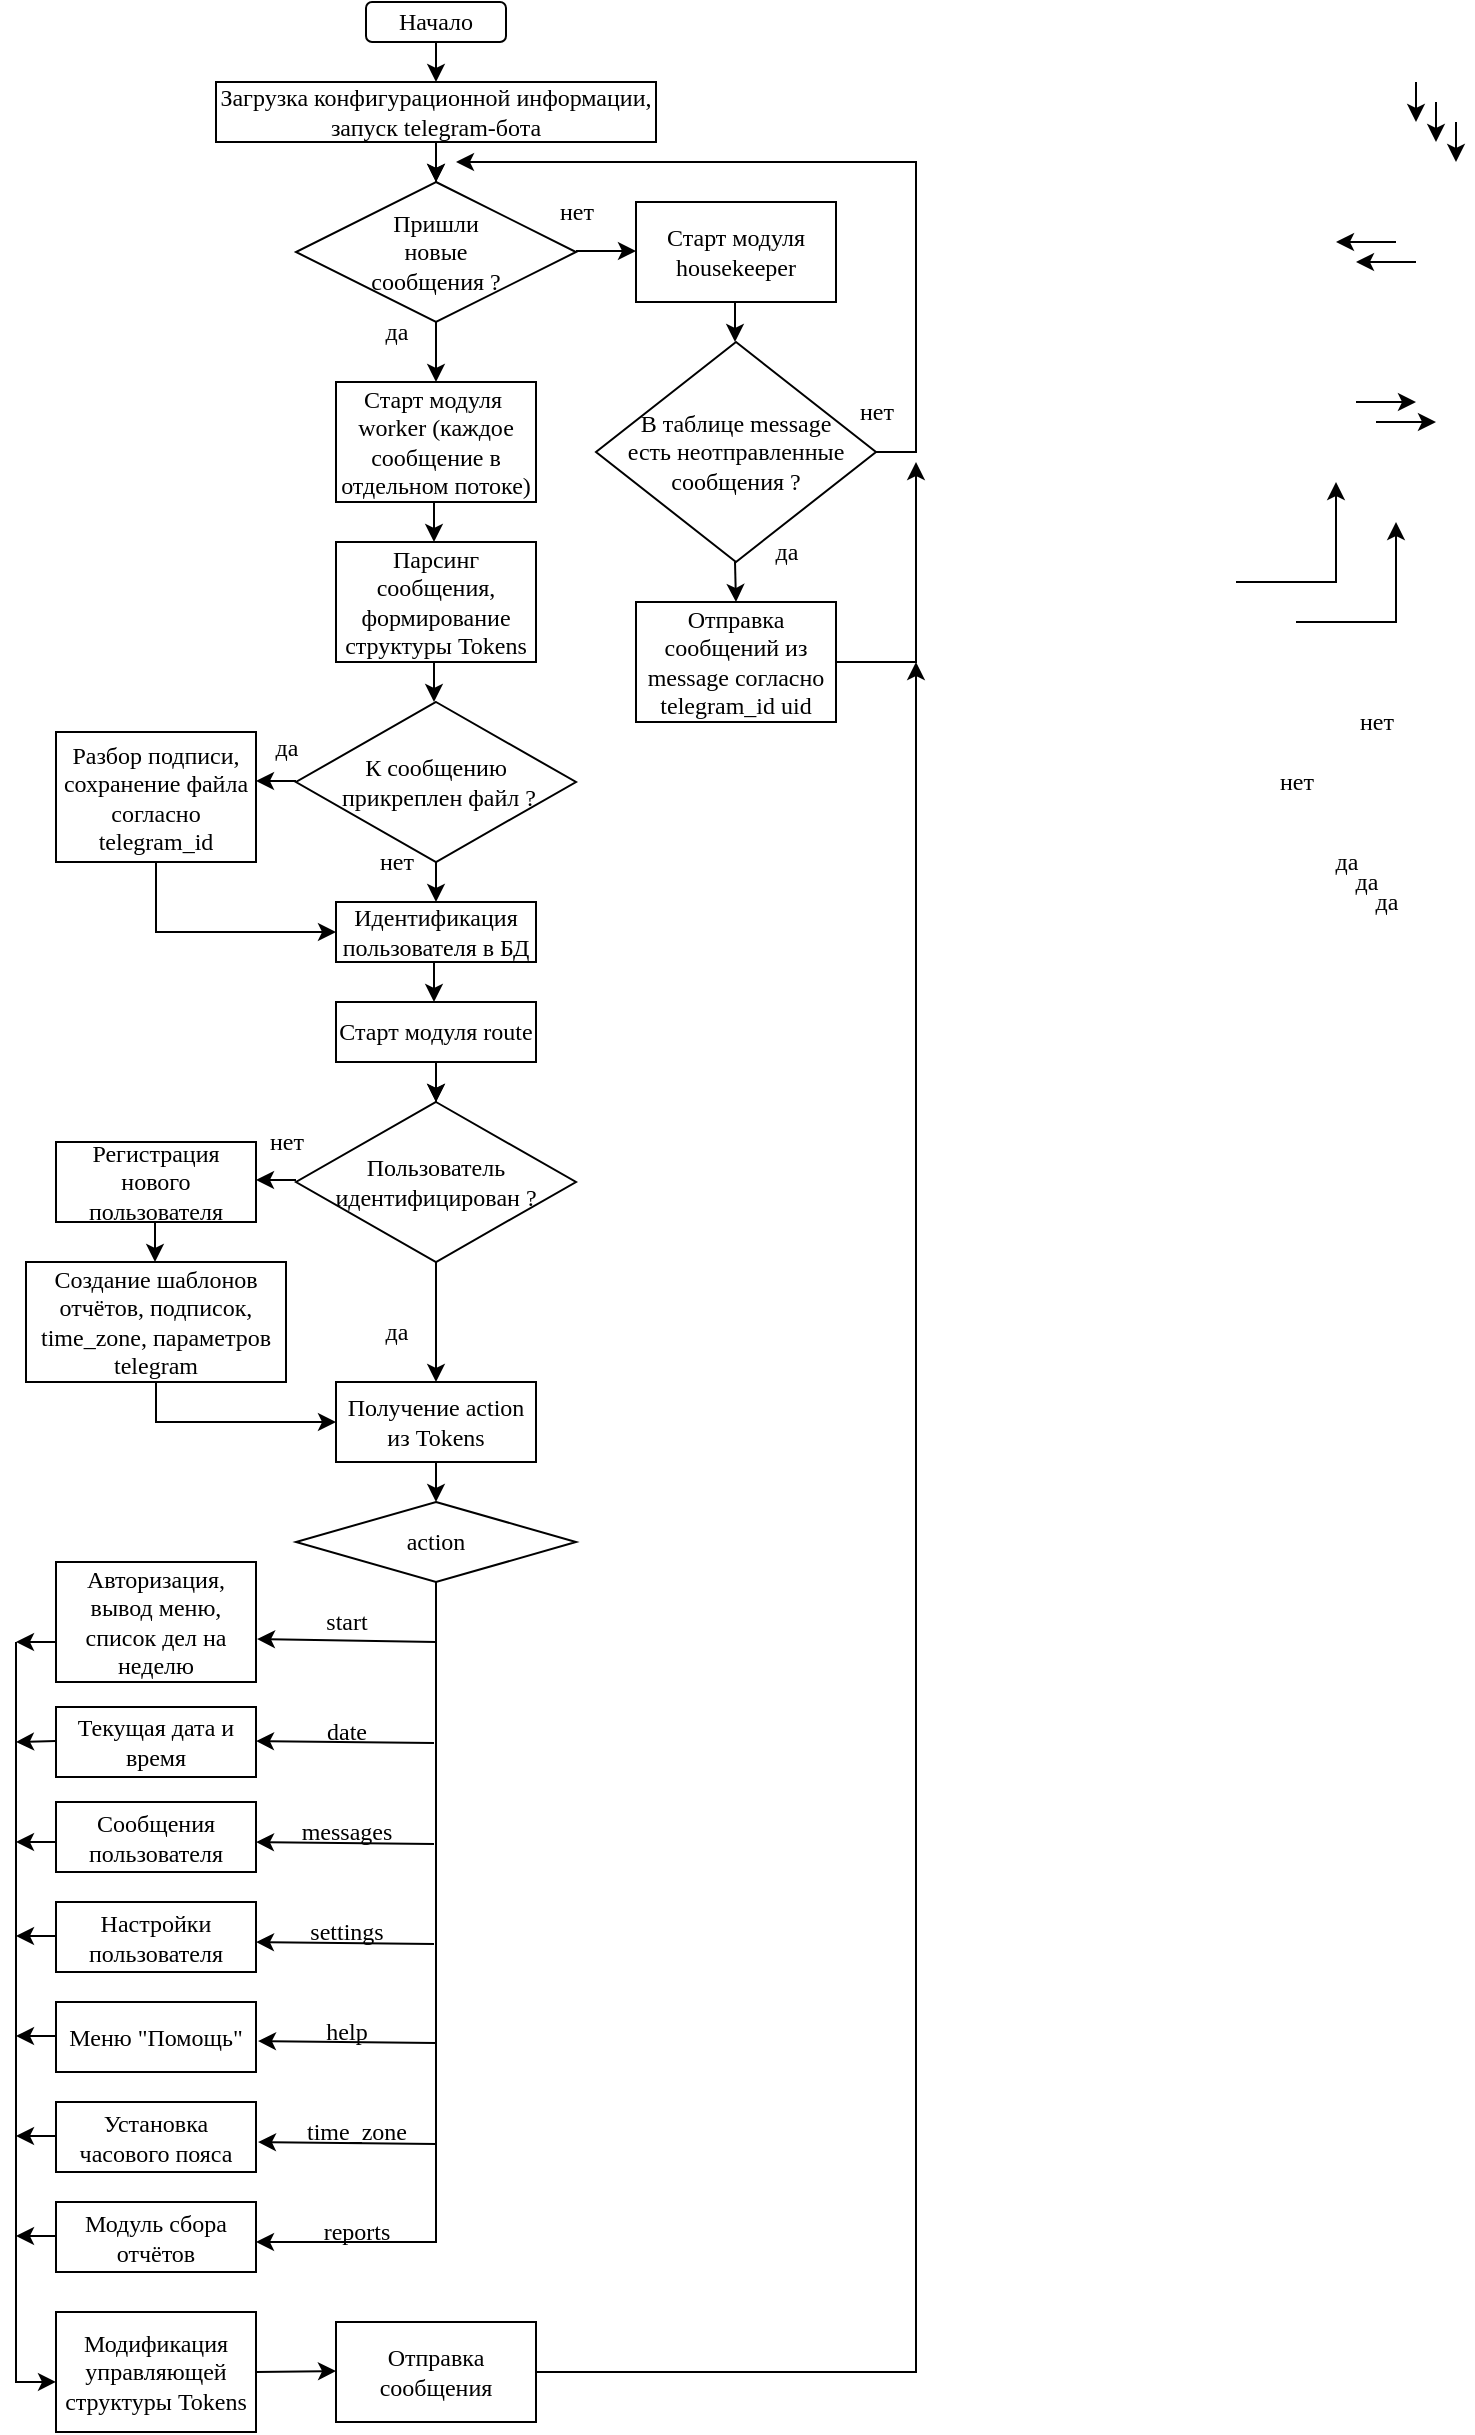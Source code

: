 <mxfile version="21.6.6" type="device">
  <diagram name="Page-1" id="b520641d-4fe3-3701-9064-5fc419738815">
    <mxGraphModel dx="1434" dy="758" grid="1" gridSize="10" guides="1" tooltips="1" connect="1" arrows="1" fold="1" page="1" pageScale="1" pageWidth="1100" pageHeight="850" background="none" math="0" shadow="0">
      <root>
        <mxCell id="0" />
        <mxCell id="1" parent="0" />
        <mxCell id="GydJiVa6w5yHV-AoEWcU-1" value="&lt;font style=&quot;font-size: 12px;&quot; face=&quot;Times New Roman&quot;&gt;Начало&lt;/font&gt;" style="rounded=1;whiteSpace=wrap;html=1;" parent="1" vertex="1">
          <mxGeometry x="515" y="80" width="70" height="20" as="geometry" />
        </mxCell>
        <mxCell id="GydJiVa6w5yHV-AoEWcU-9" value="" style="edgeStyle=orthogonalEdgeStyle;rounded=0;orthogonalLoop=1;jettySize=auto;html=1;" parent="1" source="GydJiVa6w5yHV-AoEWcU-2" target="GydJiVa6w5yHV-AoEWcU-3" edge="1">
          <mxGeometry relative="1" as="geometry" />
        </mxCell>
        <mxCell id="GydJiVa6w5yHV-AoEWcU-2" value="&lt;font style=&quot;font-size: 12px;&quot; face=&quot;Times New Roman&quot;&gt;Загрузка конфигурационной информации, запуск telegram-бота&lt;/font&gt;" style="rounded=0;whiteSpace=wrap;html=1;" parent="1" vertex="1">
          <mxGeometry x="440" y="120" width="220" height="30" as="geometry" />
        </mxCell>
        <mxCell id="GydJiVa6w5yHV-AoEWcU-3" value="&lt;font style=&quot;font-size: 12px;&quot; face=&quot;Times New Roman&quot;&gt;Пришли&lt;br&gt;новые &lt;br&gt;сообщения ?&lt;/font&gt;" style="rhombus;whiteSpace=wrap;html=1;" parent="1" vertex="1">
          <mxGeometry x="480" y="170" width="140" height="70" as="geometry" />
        </mxCell>
        <mxCell id="GydJiVa6w5yHV-AoEWcU-4" value="" style="endArrow=classic;html=1;rounded=0;" parent="1" edge="1">
          <mxGeometry width="50" height="50" relative="1" as="geometry">
            <mxPoint x="550" y="100" as="sourcePoint" />
            <mxPoint x="550" y="120" as="targetPoint" />
          </mxGeometry>
        </mxCell>
        <mxCell id="GydJiVa6w5yHV-AoEWcU-6" value="" style="endArrow=classic;html=1;rounded=0;" parent="1" edge="1">
          <mxGeometry width="50" height="50" relative="1" as="geometry">
            <mxPoint x="550" y="150" as="sourcePoint" />
            <mxPoint x="550" y="170" as="targetPoint" />
          </mxGeometry>
        </mxCell>
        <mxCell id="GydJiVa6w5yHV-AoEWcU-8" value="&lt;font style=&quot;font-size: 12px;&quot; face=&quot;Times New Roman&quot;&gt;Старт модуля housekeeper&lt;/font&gt;" style="rounded=0;whiteSpace=wrap;html=1;" parent="1" vertex="1">
          <mxGeometry x="650" y="180" width="100" height="50" as="geometry" />
        </mxCell>
        <mxCell id="GydJiVa6w5yHV-AoEWcU-10" value="" style="endArrow=classic;html=1;rounded=0;" parent="1" edge="1">
          <mxGeometry width="50" height="50" relative="1" as="geometry">
            <mxPoint x="699.5" y="230" as="sourcePoint" />
            <mxPoint x="699.5" y="250" as="targetPoint" />
          </mxGeometry>
        </mxCell>
        <mxCell id="GydJiVa6w5yHV-AoEWcU-11" value="" style="endArrow=classic;html=1;rounded=0;entryX=0.5;entryY=0;entryDx=0;entryDy=0;" parent="1" target="GydJiVa6w5yHV-AoEWcU-38" edge="1">
          <mxGeometry width="50" height="50" relative="1" as="geometry">
            <mxPoint x="550" y="240" as="sourcePoint" />
            <mxPoint x="550" y="260" as="targetPoint" />
          </mxGeometry>
        </mxCell>
        <mxCell id="GydJiVa6w5yHV-AoEWcU-12" value="" style="endArrow=classic;html=1;rounded=0;" parent="1" edge="1">
          <mxGeometry width="50" height="50" relative="1" as="geometry">
            <mxPoint x="699.5" y="360" as="sourcePoint" />
            <mxPoint x="700" y="380" as="targetPoint" />
          </mxGeometry>
        </mxCell>
        <mxCell id="GydJiVa6w5yHV-AoEWcU-13" value="" style="endArrow=classic;html=1;rounded=0;" parent="1" edge="1">
          <mxGeometry width="50" height="50" relative="1" as="geometry">
            <mxPoint x="1030" y="200" as="sourcePoint" />
            <mxPoint x="1000" y="200" as="targetPoint" />
          </mxGeometry>
        </mxCell>
        <mxCell id="GydJiVa6w5yHV-AoEWcU-14" value="" style="endArrow=classic;html=1;rounded=0;" parent="1" edge="1">
          <mxGeometry width="50" height="50" relative="1" as="geometry">
            <mxPoint x="480" y="669" as="sourcePoint" />
            <mxPoint x="460" y="669" as="targetPoint" />
          </mxGeometry>
        </mxCell>
        <mxCell id="GydJiVa6w5yHV-AoEWcU-15" value="" style="endArrow=classic;html=1;rounded=0;" parent="1" edge="1">
          <mxGeometry width="50" height="50" relative="1" as="geometry">
            <mxPoint x="480" y="469.5" as="sourcePoint" />
            <mxPoint x="460" y="469.5" as="targetPoint" />
          </mxGeometry>
        </mxCell>
        <mxCell id="GydJiVa6w5yHV-AoEWcU-16" value="" style="endArrow=classic;html=1;rounded=0;" parent="1" edge="1">
          <mxGeometry width="50" height="50" relative="1" as="geometry">
            <mxPoint x="620" y="204.5" as="sourcePoint" />
            <mxPoint x="650" y="204.5" as="targetPoint" />
          </mxGeometry>
        </mxCell>
        <mxCell id="GydJiVa6w5yHV-AoEWcU-17" value="" style="endArrow=classic;html=1;rounded=0;" parent="1" edge="1">
          <mxGeometry width="50" height="50" relative="1" as="geometry">
            <mxPoint x="1010" y="280" as="sourcePoint" />
            <mxPoint x="1040" y="280" as="targetPoint" />
          </mxGeometry>
        </mxCell>
        <mxCell id="GydJiVa6w5yHV-AoEWcU-18" value="" style="endArrow=classic;html=1;rounded=0;" parent="1" edge="1">
          <mxGeometry width="50" height="50" relative="1" as="geometry">
            <mxPoint x="1020" y="290" as="sourcePoint" />
            <mxPoint x="1050" y="290" as="targetPoint" />
          </mxGeometry>
        </mxCell>
        <mxCell id="GydJiVa6w5yHV-AoEWcU-19" value="&lt;font style=&quot;font-size: 12px;&quot; face=&quot;Times New Roman&quot;&gt;&lt;span style=&quot;&quot;&gt;В таблице message&lt;br&gt;&lt;/span&gt;есть неотправленные сообщения ?&lt;/font&gt;" style="rhombus;whiteSpace=wrap;html=1;" parent="1" vertex="1">
          <mxGeometry x="630" y="250" width="140" height="110" as="geometry" />
        </mxCell>
        <mxCell id="GydJiVa6w5yHV-AoEWcU-20" value="&lt;font face=&quot;Times New Roman&quot;&gt;нет&lt;/font&gt;" style="text;html=1;align=center;verticalAlign=middle;resizable=0;points=[];autosize=1;strokeColor=none;fillColor=none;" parent="1" vertex="1">
          <mxGeometry x="1000" y="425" width="40" height="30" as="geometry" />
        </mxCell>
        <mxCell id="GydJiVa6w5yHV-AoEWcU-21" value="&lt;font face=&quot;Times New Roman&quot;&gt;нет&lt;/font&gt;" style="text;html=1;align=center;verticalAlign=middle;resizable=0;points=[];autosize=1;strokeColor=none;fillColor=none;" parent="1" vertex="1">
          <mxGeometry x="960" y="455" width="40" height="30" as="geometry" />
        </mxCell>
        <mxCell id="GydJiVa6w5yHV-AoEWcU-22" value="&lt;font face=&quot;Times New Roman&quot;&gt;нет&lt;/font&gt;" style="text;html=1;align=center;verticalAlign=middle;resizable=0;points=[];autosize=1;strokeColor=none;fillColor=none;" parent="1" vertex="1">
          <mxGeometry x="750" y="270" width="40" height="30" as="geometry" />
        </mxCell>
        <mxCell id="GydJiVa6w5yHV-AoEWcU-23" value="&lt;font face=&quot;Times New Roman&quot;&gt;нет&lt;/font&gt;" style="text;html=1;align=center;verticalAlign=middle;resizable=0;points=[];autosize=1;strokeColor=none;fillColor=none;" parent="1" vertex="1">
          <mxGeometry x="600" y="170" width="40" height="30" as="geometry" />
        </mxCell>
        <mxCell id="GydJiVa6w5yHV-AoEWcU-24" value="&lt;font face=&quot;Times New Roman&quot;&gt;да&lt;/font&gt;" style="text;html=1;align=center;verticalAlign=middle;resizable=0;points=[];autosize=1;strokeColor=none;fillColor=none;" parent="1" vertex="1">
          <mxGeometry x="990" y="495" width="30" height="30" as="geometry" />
        </mxCell>
        <mxCell id="GydJiVa6w5yHV-AoEWcU-25" value="&lt;font face=&quot;Times New Roman&quot;&gt;да&lt;/font&gt;" style="text;html=1;align=center;verticalAlign=middle;resizable=0;points=[];autosize=1;strokeColor=none;fillColor=none;" parent="1" vertex="1">
          <mxGeometry x="710" y="340" width="30" height="30" as="geometry" />
        </mxCell>
        <mxCell id="GydJiVa6w5yHV-AoEWcU-26" value="&lt;font face=&quot;Times New Roman&quot;&gt;да&lt;/font&gt;" style="text;html=1;align=center;verticalAlign=middle;resizable=0;points=[];autosize=1;strokeColor=none;fillColor=none;" parent="1" vertex="1">
          <mxGeometry x="460" y="437.5" width="30" height="30" as="geometry" />
        </mxCell>
        <mxCell id="GydJiVa6w5yHV-AoEWcU-27" value="&lt;font face=&quot;Times New Roman&quot;&gt;да&lt;/font&gt;" style="text;html=1;align=center;verticalAlign=middle;resizable=0;points=[];autosize=1;strokeColor=none;fillColor=none;" parent="1" vertex="1">
          <mxGeometry x="515" y="230" width="30" height="30" as="geometry" />
        </mxCell>
        <mxCell id="GydJiVa6w5yHV-AoEWcU-29" value="" style="edgeStyle=elbowEdgeStyle;elbow=horizontal;endArrow=classic;html=1;curved=0;rounded=0;endSize=6;startSize=6;exitX=1;exitY=0.5;exitDx=0;exitDy=0;" parent="1" source="GydJiVa6w5yHV-AoEWcU-19" edge="1">
          <mxGeometry width="50" height="50" relative="1" as="geometry">
            <mxPoint x="770" y="220" as="sourcePoint" />
            <mxPoint x="560" y="160" as="targetPoint" />
            <Array as="points">
              <mxPoint x="790" y="240" />
            </Array>
          </mxGeometry>
        </mxCell>
        <mxCell id="GydJiVa6w5yHV-AoEWcU-30" value="" style="endArrow=classic;html=1;rounded=0;" parent="1" edge="1">
          <mxGeometry width="50" height="50" relative="1" as="geometry">
            <mxPoint x="549" y="330" as="sourcePoint" />
            <mxPoint x="549" y="350" as="targetPoint" />
          </mxGeometry>
        </mxCell>
        <mxCell id="GydJiVa6w5yHV-AoEWcU-31" value="" style="endArrow=classic;html=1;rounded=0;" parent="1" edge="1">
          <mxGeometry width="50" height="50" relative="1" as="geometry">
            <mxPoint x="549" y="410" as="sourcePoint" />
            <mxPoint x="549" y="430" as="targetPoint" />
          </mxGeometry>
        </mxCell>
        <mxCell id="GydJiVa6w5yHV-AoEWcU-33" value="&lt;font face=&quot;Times New Roman&quot;&gt;Отправка сообщений из message согласно telegram_id uid&lt;/font&gt;" style="rounded=0;whiteSpace=wrap;html=1;" parent="1" vertex="1">
          <mxGeometry x="650" y="380" width="100" height="60" as="geometry" />
        </mxCell>
        <mxCell id="GydJiVa6w5yHV-AoEWcU-34" value="" style="edgeStyle=segmentEdgeStyle;endArrow=classic;html=1;curved=0;rounded=0;endSize=6;startSize=6;" parent="1" edge="1">
          <mxGeometry width="50" height="50" relative="1" as="geometry">
            <mxPoint x="750" y="410" as="sourcePoint" />
            <mxPoint x="790" y="310" as="targetPoint" />
            <Array as="points">
              <mxPoint x="790" y="410" />
              <mxPoint x="790" y="360" />
            </Array>
          </mxGeometry>
        </mxCell>
        <mxCell id="GydJiVa6w5yHV-AoEWcU-35" value="" style="edgeStyle=segmentEdgeStyle;endArrow=classic;html=1;curved=0;rounded=0;endSize=6;startSize=6;" parent="1" edge="1">
          <mxGeometry width="50" height="50" relative="1" as="geometry">
            <mxPoint x="950" y="370" as="sourcePoint" />
            <mxPoint x="1000" y="320" as="targetPoint" />
          </mxGeometry>
        </mxCell>
        <mxCell id="GydJiVa6w5yHV-AoEWcU-36" value="" style="edgeStyle=segmentEdgeStyle;endArrow=classic;html=1;curved=0;rounded=0;endSize=6;startSize=6;" parent="1" edge="1">
          <mxGeometry width="50" height="50" relative="1" as="geometry">
            <mxPoint x="980" y="390" as="sourcePoint" />
            <mxPoint x="1030" y="340" as="targetPoint" />
          </mxGeometry>
        </mxCell>
        <mxCell id="GydJiVa6w5yHV-AoEWcU-37" value="" style="edgeStyle=segmentEdgeStyle;endArrow=classic;html=1;curved=0;rounded=0;endSize=6;startSize=6;exitX=1;exitY=0.5;exitDx=0;exitDy=0;" parent="1" source="GydJiVa6w5yHV-AoEWcU-51" edge="1">
          <mxGeometry width="50" height="50" relative="1" as="geometry">
            <mxPoint x="740" y="740" as="sourcePoint" />
            <mxPoint x="790" y="410" as="targetPoint" />
            <Array as="points">
              <mxPoint x="790" y="1265" />
            </Array>
          </mxGeometry>
        </mxCell>
        <mxCell id="GydJiVa6w5yHV-AoEWcU-38" value="&lt;font style=&quot;font-size: 12px;&quot; face=&quot;Times New Roman&quot;&gt;Старт модуля&amp;nbsp; worker (каждое сообщение в отдельном потоке)&lt;/font&gt;" style="rounded=0;whiteSpace=wrap;html=1;" parent="1" vertex="1">
          <mxGeometry x="500" y="270" width="100" height="60" as="geometry" />
        </mxCell>
        <mxCell id="GydJiVa6w5yHV-AoEWcU-39" value="&lt;font style=&quot;font-size: 12px;&quot; face=&quot;Times New Roman&quot;&gt;Парсинг сообщения, формирование структуры Tokens&lt;/font&gt;" style="rounded=0;whiteSpace=wrap;html=1;" parent="1" vertex="1">
          <mxGeometry x="500" y="350" width="100" height="60" as="geometry" />
        </mxCell>
        <mxCell id="GydJiVa6w5yHV-AoEWcU-40" value="&lt;font face=&quot;Times New Roman&quot;&gt;К сообщению&lt;br&gt;&amp;nbsp;прикреплен файл ?&lt;/font&gt;" style="rhombus;whiteSpace=wrap;html=1;" parent="1" vertex="1">
          <mxGeometry x="480" y="430" width="140" height="80" as="geometry" />
        </mxCell>
        <mxCell id="GydJiVa6w5yHV-AoEWcU-43" value="" style="endArrow=classic;html=1;rounded=0;" parent="1" edge="1">
          <mxGeometry width="50" height="50" relative="1" as="geometry">
            <mxPoint x="1040" y="120" as="sourcePoint" />
            <mxPoint x="1040" y="140" as="targetPoint" />
          </mxGeometry>
        </mxCell>
        <mxCell id="GydJiVa6w5yHV-AoEWcU-44" value="" style="endArrow=classic;html=1;rounded=0;" parent="1" edge="1">
          <mxGeometry width="50" height="50" relative="1" as="geometry">
            <mxPoint x="1050" y="130" as="sourcePoint" />
            <mxPoint x="1050" y="150" as="targetPoint" />
          </mxGeometry>
        </mxCell>
        <mxCell id="GydJiVa6w5yHV-AoEWcU-45" value="" style="endArrow=classic;html=1;rounded=0;" parent="1" edge="1">
          <mxGeometry width="50" height="50" relative="1" as="geometry">
            <mxPoint x="550" y="510" as="sourcePoint" />
            <mxPoint x="550" y="530" as="targetPoint" />
          </mxGeometry>
        </mxCell>
        <mxCell id="GydJiVa6w5yHV-AoEWcU-46" value="&lt;font style=&quot;font-size: 12px;&quot; face=&quot;Times New Roman&quot;&gt;Разбор подписи, сохранение файла согласно telegram_id&lt;/font&gt;" style="rounded=0;whiteSpace=wrap;html=1;" parent="1" vertex="1">
          <mxGeometry x="360" y="445" width="100" height="65" as="geometry" />
        </mxCell>
        <mxCell id="GydJiVa6w5yHV-AoEWcU-47" value="&lt;font face=&quot;Times New Roman&quot;&gt;да&lt;/font&gt;" style="text;html=1;align=center;verticalAlign=middle;resizable=0;points=[];autosize=1;strokeColor=none;fillColor=none;" parent="1" vertex="1">
          <mxGeometry x="1000" y="505" width="30" height="30" as="geometry" />
        </mxCell>
        <mxCell id="GydJiVa6w5yHV-AoEWcU-48" value="&lt;font face=&quot;Times New Roman&quot;&gt;да&lt;/font&gt;" style="text;html=1;align=center;verticalAlign=middle;resizable=0;points=[];autosize=1;strokeColor=none;fillColor=none;" parent="1" vertex="1">
          <mxGeometry x="1010" y="515" width="30" height="30" as="geometry" />
        </mxCell>
        <mxCell id="GydJiVa6w5yHV-AoEWcU-49" value="&lt;font face=&quot;Times New Roman&quot;&gt;да&lt;/font&gt;" style="text;html=1;align=center;verticalAlign=middle;resizable=0;points=[];autosize=1;strokeColor=none;fillColor=none;" parent="1" vertex="1">
          <mxGeometry x="515" y="730" width="30" height="30" as="geometry" />
        </mxCell>
        <mxCell id="GydJiVa6w5yHV-AoEWcU-50" value="&lt;font face=&quot;Times New Roman&quot;&gt;нет&lt;/font&gt;" style="text;html=1;align=center;verticalAlign=middle;resizable=0;points=[];autosize=1;strokeColor=none;fillColor=none;" parent="1" vertex="1">
          <mxGeometry x="510" y="495" width="40" height="30" as="geometry" />
        </mxCell>
        <mxCell id="GydJiVa6w5yHV-AoEWcU-51" value="&lt;font style=&quot;font-size: 12px;&quot; face=&quot;Times New Roman&quot;&gt;Отправка сообщения&lt;/font&gt;" style="rounded=0;whiteSpace=wrap;html=1;" parent="1" vertex="1">
          <mxGeometry x="500" y="1240" width="100" height="50" as="geometry" />
        </mxCell>
        <mxCell id="GydJiVa6w5yHV-AoEWcU-52" value="&lt;font style=&quot;font-size: 12px;&quot; face=&quot;Times New Roman&quot;&gt;Идентификация пользователя в БД&lt;/font&gt;" style="rounded=0;whiteSpace=wrap;html=1;" parent="1" vertex="1">
          <mxGeometry x="500" y="530" width="100" height="30" as="geometry" />
        </mxCell>
        <mxCell id="GydJiVa6w5yHV-AoEWcU-53" value="" style="edgeStyle=segmentEdgeStyle;endArrow=classic;html=1;curved=0;rounded=0;endSize=6;startSize=6;exitX=0.25;exitY=1;exitDx=0;exitDy=0;entryX=0;entryY=0.5;entryDx=0;entryDy=0;" parent="1" source="GydJiVa6w5yHV-AoEWcU-46" target="GydJiVa6w5yHV-AoEWcU-52" edge="1">
          <mxGeometry width="50" height="50" relative="1" as="geometry">
            <mxPoint x="390" y="590" as="sourcePoint" />
            <mxPoint x="440" y="540" as="targetPoint" />
            <Array as="points">
              <mxPoint x="410" y="510" />
              <mxPoint x="410" y="545" />
            </Array>
          </mxGeometry>
        </mxCell>
        <mxCell id="GydJiVa6w5yHV-AoEWcU-54" value="" style="edgeStyle=segmentEdgeStyle;endArrow=classic;html=1;curved=0;rounded=0;endSize=6;startSize=6;entryX=0;entryY=0.5;entryDx=0;entryDy=0;exitX=0.5;exitY=1;exitDx=0;exitDy=0;" parent="1" source="GydJiVa6w5yHV-AoEWcU-66" target="GydJiVa6w5yHV-AoEWcU-64" edge="1">
          <mxGeometry width="50" height="50" relative="1" as="geometry">
            <mxPoint x="405" y="830" as="sourcePoint" />
            <mxPoint x="455" y="780" as="targetPoint" />
            <Array as="points">
              <mxPoint x="410" y="790" />
            </Array>
          </mxGeometry>
        </mxCell>
        <mxCell id="GydJiVa6w5yHV-AoEWcU-67" value="" style="edgeStyle=orthogonalEdgeStyle;rounded=0;orthogonalLoop=1;jettySize=auto;html=1;" parent="1" source="GydJiVa6w5yHV-AoEWcU-55" target="GydJiVa6w5yHV-AoEWcU-58" edge="1">
          <mxGeometry relative="1" as="geometry" />
        </mxCell>
        <mxCell id="GydJiVa6w5yHV-AoEWcU-55" value="&lt;font style=&quot;font-size: 12px;&quot; face=&quot;Times New Roman&quot;&gt;Старт модуля route&lt;/font&gt;" style="rounded=0;whiteSpace=wrap;html=1;" parent="1" vertex="1">
          <mxGeometry x="500" y="580" width="100" height="30" as="geometry" />
        </mxCell>
        <mxCell id="GydJiVa6w5yHV-AoEWcU-56" value="" style="endArrow=classic;html=1;rounded=0;" parent="1" edge="1">
          <mxGeometry width="50" height="50" relative="1" as="geometry">
            <mxPoint x="1060" y="140" as="sourcePoint" />
            <mxPoint x="1060" y="160" as="targetPoint" />
          </mxGeometry>
        </mxCell>
        <mxCell id="GydJiVa6w5yHV-AoEWcU-57" value="" style="endArrow=classic;html=1;rounded=0;" parent="1" edge="1">
          <mxGeometry width="50" height="50" relative="1" as="geometry">
            <mxPoint x="549" y="560" as="sourcePoint" />
            <mxPoint x="549" y="580" as="targetPoint" />
          </mxGeometry>
        </mxCell>
        <mxCell id="GydJiVa6w5yHV-AoEWcU-58" value="&lt;font face=&quot;Times New Roman&quot;&gt;Пользователь идентифицирован ?&lt;/font&gt;" style="rhombus;whiteSpace=wrap;html=1;" parent="1" vertex="1">
          <mxGeometry x="480" y="630" width="140" height="80" as="geometry" />
        </mxCell>
        <mxCell id="GydJiVa6w5yHV-AoEWcU-59" value="&lt;font face=&quot;Times New Roman&quot;&gt;нет&lt;/font&gt;" style="text;html=1;align=center;verticalAlign=middle;resizable=0;points=[];autosize=1;strokeColor=none;fillColor=none;" parent="1" vertex="1">
          <mxGeometry x="455" y="635" width="40" height="30" as="geometry" />
        </mxCell>
        <mxCell id="GydJiVa6w5yHV-AoEWcU-60" value="&lt;font style=&quot;font-size: 12px;&quot; face=&quot;Times New Roman&quot;&gt;Регистрация нового пользователя&lt;/font&gt;" style="rounded=0;whiteSpace=wrap;html=1;" parent="1" vertex="1">
          <mxGeometry x="360" y="650" width="100" height="40" as="geometry" />
        </mxCell>
        <mxCell id="GydJiVa6w5yHV-AoEWcU-61" value="" style="endArrow=classic;html=1;rounded=0;" parent="1" edge="1">
          <mxGeometry width="50" height="50" relative="1" as="geometry">
            <mxPoint x="550" y="610" as="sourcePoint" />
            <mxPoint x="550" y="630" as="targetPoint" />
          </mxGeometry>
        </mxCell>
        <mxCell id="GydJiVa6w5yHV-AoEWcU-63" value="" style="endArrow=classic;html=1;rounded=0;exitX=0.5;exitY=1;exitDx=0;exitDy=0;entryX=0.5;entryY=0;entryDx=0;entryDy=0;" parent="1" source="GydJiVa6w5yHV-AoEWcU-58" target="GydJiVa6w5yHV-AoEWcU-64" edge="1">
          <mxGeometry width="50" height="50" relative="1" as="geometry">
            <mxPoint x="550" y="730" as="sourcePoint" />
            <mxPoint x="550" y="760" as="targetPoint" />
          </mxGeometry>
        </mxCell>
        <mxCell id="GydJiVa6w5yHV-AoEWcU-64" value="&lt;font style=&quot;font-size: 12px;&quot; face=&quot;Times New Roman&quot;&gt;Получение action из Tokens&lt;/font&gt;" style="rounded=0;whiteSpace=wrap;html=1;" parent="1" vertex="1">
          <mxGeometry x="500" y="770" width="100" height="40" as="geometry" />
        </mxCell>
        <mxCell id="GydJiVa6w5yHV-AoEWcU-66" value="&lt;font face=&quot;Times New Roman&quot;&gt;Создание шаблонов отчётов, подписок, time_zone, параметров telegram&lt;/font&gt;" style="rounded=0;whiteSpace=wrap;html=1;" parent="1" vertex="1">
          <mxGeometry x="345" y="710" width="130" height="60" as="geometry" />
        </mxCell>
        <mxCell id="GydJiVa6w5yHV-AoEWcU-68" value="" style="endArrow=classic;html=1;rounded=0;" parent="1" edge="1">
          <mxGeometry width="50" height="50" relative="1" as="geometry">
            <mxPoint x="409.5" y="690" as="sourcePoint" />
            <mxPoint x="409.5" y="710" as="targetPoint" />
          </mxGeometry>
        </mxCell>
        <mxCell id="DsWHekYgy49XnMRuWNNR-1" value="&lt;font face=&quot;Times New Roman&quot;&gt;action&lt;/font&gt;" style="rhombus;whiteSpace=wrap;html=1;" parent="1" vertex="1">
          <mxGeometry x="480" y="830" width="140" height="40" as="geometry" />
        </mxCell>
        <mxCell id="DsWHekYgy49XnMRuWNNR-2" value="" style="endArrow=classic;html=1;rounded=0;" parent="1" edge="1">
          <mxGeometry width="50" height="50" relative="1" as="geometry">
            <mxPoint x="550" y="810" as="sourcePoint" />
            <mxPoint x="550" y="830" as="targetPoint" />
          </mxGeometry>
        </mxCell>
        <mxCell id="DsWHekYgy49XnMRuWNNR-4" value="&lt;font face=&quot;Times New Roman&quot;&gt;Авторизация, вывод меню, список дел на неделю&lt;/font&gt;" style="rounded=0;whiteSpace=wrap;html=1;" parent="1" vertex="1">
          <mxGeometry x="360" y="860" width="100" height="60" as="geometry" />
        </mxCell>
        <mxCell id="DsWHekYgy49XnMRuWNNR-5" value="&lt;font face=&quot;Times New Roman&quot;&gt;start&lt;/font&gt;" style="text;html=1;align=center;verticalAlign=middle;resizable=0;points=[];autosize=1;strokeColor=none;fillColor=none;" parent="1" vertex="1">
          <mxGeometry x="485" y="875" width="40" height="30" as="geometry" />
        </mxCell>
        <mxCell id="DsWHekYgy49XnMRuWNNR-6" value="&lt;font face=&quot;Times New Roman&quot;&gt;date&lt;/font&gt;" style="text;html=1;align=center;verticalAlign=middle;resizable=0;points=[];autosize=1;strokeColor=none;fillColor=none;" parent="1" vertex="1">
          <mxGeometry x="485" y="930" width="40" height="30" as="geometry" />
        </mxCell>
        <mxCell id="DsWHekYgy49XnMRuWNNR-7" value="&lt;font face=&quot;Times New Roman&quot;&gt;messages&lt;/font&gt;" style="text;html=1;align=center;verticalAlign=middle;resizable=0;points=[];autosize=1;strokeColor=none;fillColor=none;" parent="1" vertex="1">
          <mxGeometry x="470" y="980" width="70" height="30" as="geometry" />
        </mxCell>
        <mxCell id="DsWHekYgy49XnMRuWNNR-8" value="&lt;font face=&quot;Times New Roman&quot;&gt;settings&lt;/font&gt;" style="text;html=1;align=center;verticalAlign=middle;resizable=0;points=[];autosize=1;strokeColor=none;fillColor=none;" parent="1" vertex="1">
          <mxGeometry x="475" y="1030" width="60" height="30" as="geometry" />
        </mxCell>
        <mxCell id="DsWHekYgy49XnMRuWNNR-9" value="&lt;font face=&quot;Times New Roman&quot;&gt;help&lt;/font&gt;" style="text;html=1;align=center;verticalAlign=middle;resizable=0;points=[];autosize=1;strokeColor=none;fillColor=none;" parent="1" vertex="1">
          <mxGeometry x="485" y="1080" width="40" height="30" as="geometry" />
        </mxCell>
        <mxCell id="DsWHekYgy49XnMRuWNNR-10" value="&lt;font face=&quot;Times New Roman&quot;&gt;time_zone&lt;/font&gt;" style="text;html=1;align=center;verticalAlign=middle;resizable=0;points=[];autosize=1;strokeColor=none;fillColor=none;" parent="1" vertex="1">
          <mxGeometry x="475" y="1130" width="70" height="30" as="geometry" />
        </mxCell>
        <mxCell id="DsWHekYgy49XnMRuWNNR-11" value="&lt;font face=&quot;Times New Roman&quot;&gt;reports&lt;/font&gt;" style="text;html=1;align=center;verticalAlign=middle;resizable=0;points=[];autosize=1;strokeColor=none;fillColor=none;" parent="1" vertex="1">
          <mxGeometry x="480" y="1180" width="60" height="30" as="geometry" />
        </mxCell>
        <mxCell id="DsWHekYgy49XnMRuWNNR-12" value="&lt;font face=&quot;Times New Roman&quot;&gt;Модификация управляющей структуры Tokens&lt;/font&gt;" style="rounded=0;whiteSpace=wrap;html=1;" parent="1" vertex="1">
          <mxGeometry x="360" y="1235" width="100" height="60" as="geometry" />
        </mxCell>
        <mxCell id="DsWHekYgy49XnMRuWNNR-13" value="&lt;font face=&quot;Times New Roman&quot;&gt;Текущая дата и время&lt;/font&gt;" style="rounded=0;whiteSpace=wrap;html=1;" parent="1" vertex="1">
          <mxGeometry x="360" y="932.5" width="100" height="35" as="geometry" />
        </mxCell>
        <mxCell id="DsWHekYgy49XnMRuWNNR-14" value="&lt;font face=&quot;Times New Roman&quot;&gt;Сообщения пользователя&lt;/font&gt;" style="rounded=0;whiteSpace=wrap;html=1;" parent="1" vertex="1">
          <mxGeometry x="360" y="980" width="100" height="35" as="geometry" />
        </mxCell>
        <mxCell id="DsWHekYgy49XnMRuWNNR-15" value="&lt;font face=&quot;Times New Roman&quot;&gt;Настройки пользователя&lt;/font&gt;" style="rounded=0;whiteSpace=wrap;html=1;" parent="1" vertex="1">
          <mxGeometry x="360" y="1030" width="100" height="35" as="geometry" />
        </mxCell>
        <mxCell id="DsWHekYgy49XnMRuWNNR-16" value="&lt;font face=&quot;Times New Roman&quot;&gt;Меню &quot;Помощь&quot;&lt;/font&gt;" style="rounded=0;whiteSpace=wrap;html=1;" parent="1" vertex="1">
          <mxGeometry x="360" y="1080" width="100" height="35" as="geometry" />
        </mxCell>
        <mxCell id="DsWHekYgy49XnMRuWNNR-17" value="&lt;font face=&quot;Times New Roman&quot;&gt;Установка часового пояса&lt;/font&gt;" style="rounded=0;whiteSpace=wrap;html=1;" parent="1" vertex="1">
          <mxGeometry x="360" y="1130" width="100" height="35" as="geometry" />
        </mxCell>
        <mxCell id="DsWHekYgy49XnMRuWNNR-18" value="&lt;font face=&quot;Times New Roman&quot;&gt;Модуль сбора отчётов&lt;/font&gt;" style="rounded=0;whiteSpace=wrap;html=1;" parent="1" vertex="1">
          <mxGeometry x="360" y="1180" width="100" height="35" as="geometry" />
        </mxCell>
        <mxCell id="DsWHekYgy49XnMRuWNNR-19" value="" style="endArrow=classic;html=1;rounded=0;entryX=1.005;entryY=0.642;entryDx=0;entryDy=0;entryPerimeter=0;" parent="1" target="DsWHekYgy49XnMRuWNNR-4" edge="1">
          <mxGeometry width="50" height="50" relative="1" as="geometry">
            <mxPoint x="550" y="900" as="sourcePoint" />
            <mxPoint x="520" y="900" as="targetPoint" />
          </mxGeometry>
        </mxCell>
        <mxCell id="DsWHekYgy49XnMRuWNNR-21" value="" style="endArrow=classic;html=1;rounded=0;entryX=1.005;entryY=0.642;entryDx=0;entryDy=0;entryPerimeter=0;" parent="1" edge="1">
          <mxGeometry width="50" height="50" relative="1" as="geometry">
            <mxPoint x="549" y="950.5" as="sourcePoint" />
            <mxPoint x="460" y="949.5" as="targetPoint" />
          </mxGeometry>
        </mxCell>
        <mxCell id="DsWHekYgy49XnMRuWNNR-22" value="" style="endArrow=classic;html=1;rounded=0;entryX=1.005;entryY=0.642;entryDx=0;entryDy=0;entryPerimeter=0;" parent="1" edge="1">
          <mxGeometry width="50" height="50" relative="1" as="geometry">
            <mxPoint x="549" y="1001" as="sourcePoint" />
            <mxPoint x="460" y="1000" as="targetPoint" />
          </mxGeometry>
        </mxCell>
        <mxCell id="DsWHekYgy49XnMRuWNNR-23" value="" style="endArrow=classic;html=1;rounded=0;entryX=1.005;entryY=0.642;entryDx=0;entryDy=0;entryPerimeter=0;" parent="1" edge="1">
          <mxGeometry width="50" height="50" relative="1" as="geometry">
            <mxPoint x="549" y="1051" as="sourcePoint" />
            <mxPoint x="460" y="1050" as="targetPoint" />
          </mxGeometry>
        </mxCell>
        <mxCell id="DsWHekYgy49XnMRuWNNR-24" value="" style="endArrow=classic;html=1;rounded=0;entryX=1.005;entryY=0.642;entryDx=0;entryDy=0;entryPerimeter=0;" parent="1" edge="1">
          <mxGeometry width="50" height="50" relative="1" as="geometry">
            <mxPoint x="550" y="1100.5" as="sourcePoint" />
            <mxPoint x="461" y="1099.5" as="targetPoint" />
          </mxGeometry>
        </mxCell>
        <mxCell id="DsWHekYgy49XnMRuWNNR-27" value="" style="endArrow=classic;html=1;rounded=0;entryX=1.005;entryY=0.642;entryDx=0;entryDy=0;entryPerimeter=0;" parent="1" edge="1">
          <mxGeometry width="50" height="50" relative="1" as="geometry">
            <mxPoint x="550" y="1151" as="sourcePoint" />
            <mxPoint x="461" y="1150" as="targetPoint" />
          </mxGeometry>
        </mxCell>
        <mxCell id="DsWHekYgy49XnMRuWNNR-29" value="" style="edgeStyle=segmentEdgeStyle;endArrow=classic;html=1;curved=0;rounded=0;endSize=6;startSize=6;exitX=0.5;exitY=1;exitDx=0;exitDy=0;" parent="1" source="DsWHekYgy49XnMRuWNNR-1" edge="1">
          <mxGeometry width="50" height="50" relative="1" as="geometry">
            <mxPoint x="600" y="925" as="sourcePoint" />
            <mxPoint x="460" y="1200" as="targetPoint" />
            <Array as="points">
              <mxPoint x="550" y="1200" />
            </Array>
          </mxGeometry>
        </mxCell>
        <mxCell id="DsWHekYgy49XnMRuWNNR-32" value="" style="endArrow=classic;html=1;rounded=0;" parent="1" edge="1">
          <mxGeometry width="50" height="50" relative="1" as="geometry">
            <mxPoint x="460" y="1265" as="sourcePoint" />
            <mxPoint x="500" y="1264.5" as="targetPoint" />
          </mxGeometry>
        </mxCell>
        <mxCell id="DsWHekYgy49XnMRuWNNR-33" value="" style="endArrow=classic;html=1;rounded=0;" parent="1" edge="1">
          <mxGeometry width="50" height="50" relative="1" as="geometry">
            <mxPoint x="1040" y="210" as="sourcePoint" />
            <mxPoint x="1010" y="210" as="targetPoint" />
          </mxGeometry>
        </mxCell>
        <mxCell id="DsWHekYgy49XnMRuWNNR-34" value="" style="endArrow=classic;html=1;rounded=0;" parent="1" edge="1">
          <mxGeometry width="50" height="50" relative="1" as="geometry">
            <mxPoint x="360" y="900" as="sourcePoint" />
            <mxPoint x="340" y="900" as="targetPoint" />
          </mxGeometry>
        </mxCell>
        <mxCell id="DsWHekYgy49XnMRuWNNR-38" value="" style="endArrow=classic;html=1;rounded=0;" parent="1" edge="1">
          <mxGeometry width="50" height="50" relative="1" as="geometry">
            <mxPoint x="360" y="1197" as="sourcePoint" />
            <mxPoint x="340" y="1197" as="targetPoint" />
          </mxGeometry>
        </mxCell>
        <mxCell id="DsWHekYgy49XnMRuWNNR-39" value="" style="endArrow=classic;html=1;rounded=0;" parent="1" edge="1">
          <mxGeometry width="50" height="50" relative="1" as="geometry">
            <mxPoint x="360" y="1147" as="sourcePoint" />
            <mxPoint x="340" y="1147" as="targetPoint" />
          </mxGeometry>
        </mxCell>
        <mxCell id="DsWHekYgy49XnMRuWNNR-40" value="" style="endArrow=classic;html=1;rounded=0;" parent="1" edge="1">
          <mxGeometry width="50" height="50" relative="1" as="geometry">
            <mxPoint x="360" y="1097" as="sourcePoint" />
            <mxPoint x="340" y="1097" as="targetPoint" />
          </mxGeometry>
        </mxCell>
        <mxCell id="DsWHekYgy49XnMRuWNNR-41" value="" style="endArrow=classic;html=1;rounded=0;" parent="1" edge="1">
          <mxGeometry width="50" height="50" relative="1" as="geometry">
            <mxPoint x="360" y="1047" as="sourcePoint" />
            <mxPoint x="340" y="1047" as="targetPoint" />
          </mxGeometry>
        </mxCell>
        <mxCell id="DsWHekYgy49XnMRuWNNR-42" value="" style="endArrow=classic;html=1;rounded=0;" parent="1" edge="1">
          <mxGeometry width="50" height="50" relative="1" as="geometry">
            <mxPoint x="360" y="1000" as="sourcePoint" />
            <mxPoint x="340" y="1000" as="targetPoint" />
          </mxGeometry>
        </mxCell>
        <mxCell id="DsWHekYgy49XnMRuWNNR-43" value="" style="endArrow=classic;html=1;rounded=0;" parent="1" edge="1">
          <mxGeometry width="50" height="50" relative="1" as="geometry">
            <mxPoint x="360" y="949.5" as="sourcePoint" />
            <mxPoint x="340" y="950" as="targetPoint" />
          </mxGeometry>
        </mxCell>
        <mxCell id="DsWHekYgy49XnMRuWNNR-45" value="" style="edgeStyle=segmentEdgeStyle;endArrow=classic;html=1;curved=0;rounded=0;endSize=6;startSize=6;" parent="1" edge="1">
          <mxGeometry width="50" height="50" relative="1" as="geometry">
            <mxPoint x="340" y="900" as="sourcePoint" />
            <mxPoint x="360" y="1269.98" as="targetPoint" />
            <Array as="points">
              <mxPoint x="340" y="900" />
              <mxPoint x="340" y="1270" />
            </Array>
          </mxGeometry>
        </mxCell>
      </root>
    </mxGraphModel>
  </diagram>
</mxfile>
